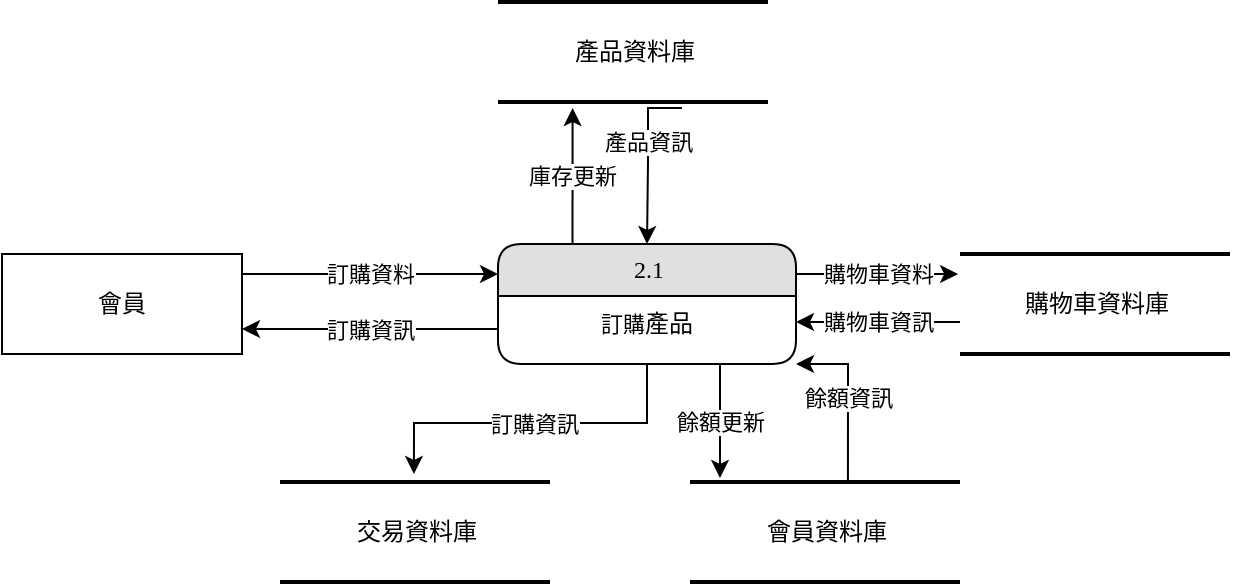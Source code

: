 <mxfile version="12.9.13" type="device"><diagram id="VuLi3pLg2IWRcAXP1dSf" name="第1頁"><mxGraphModel dx="1086" dy="806" grid="1" gridSize="10" guides="1" tooltips="1" connect="1" arrows="1" fold="1" page="1" pageScale="1" pageWidth="827" pageHeight="1169" math="0" shadow="0"><root><mxCell id="0"/><mxCell id="1" parent="0"/><mxCell id="AgZF-UG7WBTbIB5aAXZn-3" value="交易資料庫" style="html=1;rounded=0;shadow=0;comic=0;labelBackgroundColor=none;strokeWidth=2;fontFamily=Verdana;fontSize=12;align=center;shape=mxgraph.ios7ui.horLines;" parent="1" vertex="1"><mxGeometry x="230" y="480" width="135" height="50" as="geometry"/></mxCell><mxCell id="NkVNdx7kbnPRIiwCBLGs-3" value="訂購資料" style="edgeStyle=orthogonalEdgeStyle;rounded=0;orthogonalLoop=1;jettySize=auto;html=1;entryX=0;entryY=0.25;entryDx=0;entryDy=0;" parent="1" source="AgZF-UG7WBTbIB5aAXZn-6" target="AgZF-UG7WBTbIB5aAXZn-9" edge="1"><mxGeometry relative="1" as="geometry"><Array as="points"><mxPoint x="240" y="376"/><mxPoint x="240" y="376"/></Array></mxGeometry></mxCell><mxCell id="AgZF-UG7WBTbIB5aAXZn-6" value="會員" style="whiteSpace=wrap;html=1;rounded=0;shadow=0;comic=0;labelBackgroundColor=none;strokeWidth=1;fontFamily=Verdana;fontSize=12;align=center;" parent="1" vertex="1"><mxGeometry x="91" y="366" width="120" height="50" as="geometry"/></mxCell><mxCell id="NkVNdx7kbnPRIiwCBLGs-5" value="產品資訊" style="edgeStyle=orthogonalEdgeStyle;rounded=0;orthogonalLoop=1;jettySize=auto;html=1;entryX=0.5;entryY=0;entryDx=0;entryDy=0;exitX=0.681;exitY=1.06;exitDx=0;exitDy=0;exitPerimeter=0;" parent="1" source="NkVNdx7kbnPRIiwCBLGs-1" target="AgZF-UG7WBTbIB5aAXZn-9" edge="1"><mxGeometry x="-0.201" relative="1" as="geometry"><Array as="points"><mxPoint x="414" y="293"/><mxPoint x="414" y="320"/></Array><mxPoint as="offset"/></mxGeometry></mxCell><mxCell id="NkVNdx7kbnPRIiwCBLGs-1" value="產品資料庫" style="html=1;rounded=0;shadow=0;comic=0;labelBackgroundColor=none;strokeWidth=2;fontFamily=Verdana;fontSize=12;align=center;shape=mxgraph.ios7ui.horLines;" parent="1" vertex="1"><mxGeometry x="339" y="240" width="135" height="50" as="geometry"/></mxCell><mxCell id="NkVNdx7kbnPRIiwCBLGs-4" value="庫存更新" style="edgeStyle=orthogonalEdgeStyle;rounded=0;orthogonalLoop=1;jettySize=auto;html=1;entryX=0.274;entryY=1.06;entryDx=0;entryDy=0;entryPerimeter=0;exitX=0.25;exitY=0;exitDx=0;exitDy=0;" parent="1" source="AgZF-UG7WBTbIB5aAXZn-9" target="NkVNdx7kbnPRIiwCBLGs-1" edge="1"><mxGeometry relative="1" as="geometry"><Array as="points"><mxPoint x="376" y="293"/></Array></mxGeometry></mxCell><mxCell id="NkVNdx7kbnPRIiwCBLGs-7" value="訂購資訊" style="edgeStyle=orthogonalEdgeStyle;rounded=0;orthogonalLoop=1;jettySize=auto;html=1;entryX=0.496;entryY=-0.08;entryDx=0;entryDy=0;entryPerimeter=0;" parent="1" source="AgZF-UG7WBTbIB5aAXZn-9" target="AgZF-UG7WBTbIB5aAXZn-3" edge="1"><mxGeometry relative="1" as="geometry"/></mxCell><mxCell id="NkVNdx7kbnPRIiwCBLGs-8" value="訂購資訊" style="edgeStyle=orthogonalEdgeStyle;rounded=0;orthogonalLoop=1;jettySize=auto;html=1;entryX=1;entryY=0.75;entryDx=0;entryDy=0;" parent="1" source="AgZF-UG7WBTbIB5aAXZn-9" target="AgZF-UG7WBTbIB5aAXZn-6" edge="1"><mxGeometry relative="1" as="geometry"><Array as="points"><mxPoint x="275" y="404"/></Array></mxGeometry></mxCell><mxCell id="hMH9E3oW1qwO_IDXOuNX-2" value="購物車資料" style="edgeStyle=orthogonalEdgeStyle;rounded=0;orthogonalLoop=1;jettySize=auto;html=1;entryX=-0.007;entryY=0.2;entryDx=0;entryDy=0;entryPerimeter=0;" parent="1" source="AgZF-UG7WBTbIB5aAXZn-9" target="hMH9E3oW1qwO_IDXOuNX-1" edge="1"><mxGeometry relative="1" as="geometry"><Array as="points"><mxPoint x="510" y="376"/><mxPoint x="510" y="376"/></Array></mxGeometry></mxCell><mxCell id="iLciepcMVRPbNWbZXNaZ-3" value="餘額更新" style="edgeStyle=orthogonalEdgeStyle;rounded=0;orthogonalLoop=1;jettySize=auto;html=1;" parent="1" source="AgZF-UG7WBTbIB5aAXZn-9" edge="1"><mxGeometry relative="1" as="geometry"><Array as="points"><mxPoint x="450" y="478"/></Array><mxPoint x="450" y="478" as="targetPoint"/></mxGeometry></mxCell><mxCell id="AgZF-UG7WBTbIB5aAXZn-9" value="2.1" style="swimlane;html=1;fontStyle=0;childLayout=stackLayout;horizontal=1;startSize=26;horizontalStack=0;resizeParent=1;resizeLast=0;collapsible=1;marginBottom=0;swimlaneFillColor=#ffffff;align=center;rounded=1;shadow=0;comic=0;labelBackgroundColor=none;strokeWidth=1;fontFamily=Verdana;fontSize=12;fillColor=#E0E0E0;strokeColor=#000000;" parent="1" vertex="1"><mxGeometry x="339" y="361" width="149" height="60" as="geometry"/></mxCell><mxCell id="AgZF-UG7WBTbIB5aAXZn-10" value="&lt;span style=&quot;font-size: 11px&quot;&gt;訂購&lt;/span&gt;產品" style="text;html=1;strokeColor=none;fillColor=none;spacingLeft=4;spacingRight=4;whiteSpace=wrap;overflow=hidden;rotatable=0;points=[[0,0.5],[1,0.5]];portConstraint=eastwest;align=center;" parent="AgZF-UG7WBTbIB5aAXZn-9" vertex="1"><mxGeometry y="26" width="149" height="26" as="geometry"/></mxCell><mxCell id="hMH9E3oW1qwO_IDXOuNX-3" value="購物車資訊" style="edgeStyle=orthogonalEdgeStyle;rounded=0;orthogonalLoop=1;jettySize=auto;html=1;entryX=1;entryY=0.5;entryDx=0;entryDy=0;" parent="1" source="hMH9E3oW1qwO_IDXOuNX-1" target="AgZF-UG7WBTbIB5aAXZn-10" edge="1"><mxGeometry relative="1" as="geometry"><Array as="points"><mxPoint x="550" y="400"/><mxPoint x="550" y="400"/></Array></mxGeometry></mxCell><mxCell id="hMH9E3oW1qwO_IDXOuNX-1" value="購物車資料庫" style="html=1;rounded=0;shadow=0;comic=0;labelBackgroundColor=none;strokeWidth=2;fontFamily=Verdana;fontSize=12;align=center;shape=mxgraph.ios7ui.horLines;" parent="1" vertex="1"><mxGeometry x="570" y="366" width="135" height="50" as="geometry"/></mxCell><mxCell id="iLciepcMVRPbNWbZXNaZ-2" value="餘額資訊" style="edgeStyle=orthogonalEdgeStyle;rounded=0;orthogonalLoop=1;jettySize=auto;html=1;entryX=1;entryY=1;entryDx=0;entryDy=0;exitX=0.585;exitY=0;exitDx=0;exitDy=0;exitPerimeter=0;" parent="1" source="iLciepcMVRPbNWbZXNaZ-1" target="AgZF-UG7WBTbIB5aAXZn-9" edge="1"><mxGeometry relative="1" as="geometry"><Array as="points"><mxPoint x="514" y="421"/></Array><mxPoint x="488" y="479" as="sourcePoint"/></mxGeometry></mxCell><mxCell id="iLciepcMVRPbNWbZXNaZ-1" value="會員資料庫" style="html=1;rounded=0;shadow=0;comic=0;labelBackgroundColor=none;strokeWidth=2;fontFamily=Verdana;fontSize=12;align=center;shape=mxgraph.ios7ui.horLines;" parent="1" vertex="1"><mxGeometry x="435" y="480" width="135" height="50" as="geometry"/></mxCell></root></mxGraphModel></diagram></mxfile>